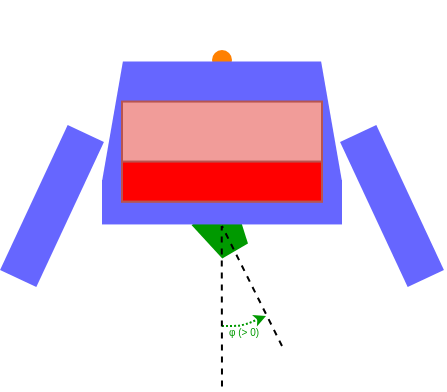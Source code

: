 <mxfile version="16.0.2" type="device" pages="6"><diagram name="plant_geometry" id="qglmFK2-gkVb2IsWtVBV"><mxGraphModel dx="782" dy="531" grid="1" gridSize="10" guides="1" tooltips="1" connect="1" arrows="1" fold="1" page="1" pageScale="1" pageWidth="827" pageHeight="1169" math="0" shadow="0"><root><mxCell id="HPWEnp_HAgW9_vcu0GwF-0"/><mxCell id="HPWEnp_HAgW9_vcu0GwF-1" parent="HPWEnp_HAgW9_vcu0GwF-0"/><mxCell id="HPWEnp_HAgW9_vcu0GwF-9" value="" style="endArrow=classic;html=1;dashed=1;strokeColor=#009900;fontColor=#33FF33;endSize=3;startSize=3;dashPattern=1 1;jumpSize=3;" parent="HPWEnp_HAgW9_vcu0GwF-1" edge="1"><mxGeometry width="50" height="50" relative="1" as="geometry"><mxPoint x="320" y="500" as="sourcePoint"/><mxPoint x="342" y="495" as="targetPoint"/><Array as="points"><mxPoint x="330" y="500"/></Array></mxGeometry></mxCell><mxCell id="HPWEnp_HAgW9_vcu0GwF-27" value="" style="group" parent="HPWEnp_HAgW9_vcu0GwF-1" vertex="1" connectable="0"><mxGeometry x="260" y="337.78" width="120" height="122.22" as="geometry"/></mxCell><mxCell id="bJS4_0XSWAewNxBm7gMy-2" value="" style="ellipse;whiteSpace=wrap;html=1;aspect=fixed;fillColor=#FF8000;strokeColor=none;" parent="HPWEnp_HAgW9_vcu0GwF-27" vertex="1"><mxGeometry x="55" y="24.22" width="10" height="10" as="geometry"/></mxCell><mxCell id="HPWEnp_HAgW9_vcu0GwF-30" value="" style="shape=trapezoid;perimeter=trapezoidPerimeter;whiteSpace=wrap;html=1;fillColor=#009900;rotation=-210;strokeColor=none;" parent="HPWEnp_HAgW9_vcu0GwF-27" vertex="1"><mxGeometry x="48.64" y="104.0" width="24.72" height="22.22" as="geometry"/></mxCell><mxCell id="HPWEnp_HAgW9_vcu0GwF-3" value="" style="shape=trapezoid;perimeter=trapezoidPerimeter;whiteSpace=wrap;html=1;rotation=-90;direction=south;strokeColor=none;fillColor=#6666FF;size=0.087;" parent="HPWEnp_HAgW9_vcu0GwF-27" vertex="1"><mxGeometry x="30" width="60" height="120" as="geometry"/></mxCell><mxCell id="HPWEnp_HAgW9_vcu0GwF-25" value="" style="rounded=0;whiteSpace=wrap;html=1;fillColor=#6666FF;strokeColor=none;" parent="HPWEnp_HAgW9_vcu0GwF-27" vertex="1"><mxGeometry y="89.22" width="120" height="22.22" as="geometry"/></mxCell><mxCell id="HPWEnp_HAgW9_vcu0GwF-28" value="" style="rounded=0;whiteSpace=wrap;html=1;fillColor=#F19C99;strokeColor=#b85450;" parent="HPWEnp_HAgW9_vcu0GwF-27" vertex="1"><mxGeometry x="10" y="50" width="100" height="50" as="geometry"/></mxCell><mxCell id="Urnzj54261bW1Q8Z65os-0" value="" style="rounded=0;whiteSpace=wrap;html=1;fillColor=#FF0000;strokeColor=#b85450;" parent="HPWEnp_HAgW9_vcu0GwF-27" vertex="1"><mxGeometry x="10" y="80" width="100" height="20" as="geometry"/></mxCell><mxCell id="HPWEnp_HAgW9_vcu0GwF-18" value="" style="endArrow=none;dashed=1;html=1;" parent="HPWEnp_HAgW9_vcu0GwF-1" edge="1"><mxGeometry width="50" height="50" relative="1" as="geometry"><mxPoint x="320" y="530.259" as="sourcePoint"/><mxPoint x="319.86" y="450" as="targetPoint"/></mxGeometry></mxCell><mxCell id="HPWEnp_HAgW9_vcu0GwF-8" value="" style="endArrow=none;dashed=1;html=1;" parent="HPWEnp_HAgW9_vcu0GwF-1" edge="1"><mxGeometry width="50" height="50" relative="1" as="geometry"><mxPoint x="350" y="510" as="sourcePoint"/><mxPoint x="320" y="450" as="targetPoint"/></mxGeometry></mxCell><mxCell id="EvpCTnFEWMBf6XdYwT1Q-0" value="&lt;font style=&quot;font-size: 5px&quot;&gt;φ (&amp;gt; 0)&lt;/font&gt;" style="text;html=1;strokeColor=none;fillColor=none;align=center;verticalAlign=middle;whiteSpace=wrap;rounded=0;fontColor=#009900;" parent="HPWEnp_HAgW9_vcu0GwF-1" vertex="1"><mxGeometry x="321" y="496" width="19.5" height="10" as="geometry"/></mxCell><mxCell id="bJS4_0XSWAewNxBm7gMy-0" value="" style="rounded=0;whiteSpace=wrap;html=1;rotation=65;fillColor=#6666FF;strokeColor=none;" parent="HPWEnp_HAgW9_vcu0GwF-1" vertex="1"><mxGeometry x="365" y="430" width="80" height="20" as="geometry"/></mxCell><mxCell id="bJS4_0XSWAewNxBm7gMy-1" value="" style="rounded=0;whiteSpace=wrap;html=1;rotation=-65;fillColor=#6666FF;flipH=1;strokeColor=none;" parent="HPWEnp_HAgW9_vcu0GwF-1" vertex="1"><mxGeometry x="195" y="430" width="80" height="20" as="geometry"/></mxCell></root></mxGraphModel></diagram><diagram id="_-rk3WDWCv0jfZMYPDFk" name="model_forces"><mxGraphModel dx="340" dy="231" grid="1" gridSize="10" guides="1" tooltips="1" connect="1" arrows="1" fold="1" page="1" pageScale="1" pageWidth="827" pageHeight="1169" math="1" shadow="0"><root><mxCell id="0"/><mxCell id="1" parent="0"/><mxCell id="A2GrtwdSCmsR1fX-yHDH-12" value="" style="group;rotation=-30;" parent="1" vertex="1" connectable="0"><mxGeometry x="195" y="337.78" width="308" height="192.479" as="geometry"/></mxCell><mxCell id="A2GrtwdSCmsR1fX-yHDH-1" value="" style="endArrow=classic;html=1;dashed=1;strokeColor=#009900;fontColor=#33FF33;endSize=3;startSize=3;dashPattern=1 1;jumpSize=3;" parent="A2GrtwdSCmsR1fX-yHDH-12" edge="1"><mxGeometry width="50" height="50" relative="1" as="geometry"><mxPoint x="158" y="153" as="sourcePoint"/><mxPoint x="174" y="138" as="targetPoint"/><Array as="points"><mxPoint x="167" y="148"/></Array></mxGeometry></mxCell><mxCell id="A2GrtwdSCmsR1fX-yHDH-2" value="" style="ellipse;whiteSpace=wrap;html=1;aspect=fixed;fillColor=#FF8000;strokeColor=none;rotation=-30;" parent="A2GrtwdSCmsR1fX-yHDH-12" vertex="1"><mxGeometry x="87" y="34" width="10" height="10" as="geometry"/></mxCell><mxCell id="A2GrtwdSCmsR1fX-yHDH-3" value="" style="shape=trapezoid;perimeter=trapezoidPerimeter;whiteSpace=wrap;html=1;fillColor=#009900;rotation=-240;strokeColor=none;" parent="A2GrtwdSCmsR1fX-yHDH-12" vertex="1"><mxGeometry x="122" y="101" width="24.72" height="22.22" as="geometry"/></mxCell><mxCell id="A2GrtwdSCmsR1fX-yHDH-4" value="" style="shape=trapezoid;perimeter=trapezoidPerimeter;whiteSpace=wrap;html=1;rotation=-120;direction=south;strokeColor=none;fillColor=#6666FF;size=0.087;" parent="A2GrtwdSCmsR1fX-yHDH-12" vertex="1"><mxGeometry x="77" y="5" width="60" height="120" as="geometry"/></mxCell><mxCell id="A2GrtwdSCmsR1fX-yHDH-5" value="" style="rounded=0;whiteSpace=wrap;html=1;fillColor=#6666FF;strokeColor=none;rotation=-30;" parent="A2GrtwdSCmsR1fX-yHDH-12" vertex="1"><mxGeometry x="67" y="89" width="120" height="22.22" as="geometry"/></mxCell><mxCell id="A2GrtwdSCmsR1fX-yHDH-6" value="" style="rounded=0;whiteSpace=wrap;html=1;fillColor=#f8cecc;strokeColor=#b85450;rotation=-30;" parent="A2GrtwdSCmsR1fX-yHDH-12" vertex="1"><mxGeometry x="65" y="53" width="100" height="50" as="geometry"/></mxCell><mxCell id="A2GrtwdSCmsR1fX-yHDH-7" value="" style="endArrow=none;dashed=1;html=1;" parent="A2GrtwdSCmsR1fX-yHDH-12" edge="1"><mxGeometry width="50" height="50" relative="1" as="geometry"><mxPoint x="173" y="179" as="sourcePoint"/><mxPoint x="133" y="110" as="targetPoint"/></mxGeometry></mxCell><mxCell id="A2GrtwdSCmsR1fX-yHDH-8" value="" style="endArrow=none;dashed=1;html=1;" parent="A2GrtwdSCmsR1fX-yHDH-12" edge="1"><mxGeometry width="50" height="50" relative="1" as="geometry"><mxPoint x="189" y="147" as="sourcePoint"/><mxPoint x="133" y="110" as="targetPoint"/></mxGeometry></mxCell><mxCell id="A2GrtwdSCmsR1fX-yHDH-9" value="&lt;font style=&quot;font-size: 5px&quot;&gt;φ (&amp;gt; 0)&lt;/font&gt;" style="text;html=1;strokeColor=none;fillColor=none;align=center;verticalAlign=middle;whiteSpace=wrap;rounded=0;fontColor=#009900;rotation=0;" parent="A2GrtwdSCmsR1fX-yHDH-12" vertex="1"><mxGeometry x="162" y="146" width="19.5" height="10" as="geometry"/></mxCell><mxCell id="A2GrtwdSCmsR1fX-yHDH-10" value="" style="rounded=0;whiteSpace=wrap;html=1;rotation=35;fillColor=#6666FF;strokeColor=none;" parent="A2GrtwdSCmsR1fX-yHDH-12" vertex="1"><mxGeometry x="162" y="49" width="80" height="20" as="geometry"/></mxCell><mxCell id="A2GrtwdSCmsR1fX-yHDH-11" value="" style="rounded=0;whiteSpace=wrap;html=1;rotation=-95;fillColor=#6666FF;flipH=1;strokeColor=none;" parent="A2GrtwdSCmsR1fX-yHDH-12" vertex="1"><mxGeometry x="14" y="134" width="80" height="20" as="geometry"/></mxCell><mxCell id="Mlp9J3n9Sl6yzmoJolMj-2" value="" style="endArrow=none;html=1;dashed=1;" parent="A2GrtwdSCmsR1fX-yHDH-12" edge="1"><mxGeometry width="50" height="50" relative="1" as="geometry"><mxPoint x="133" y="-17.78" as="sourcePoint"/><mxPoint x="133" y="194" as="targetPoint"/></mxGeometry></mxCell><mxCell id="Mlp9J3n9Sl6yzmoJolMj-6" value="&lt;font style=&quot;font-size: 8px&quot;&gt;θ (&amp;gt; 0)&lt;/font&gt;" style="text;html=1;strokeColor=none;fillColor=none;align=center;verticalAlign=middle;whiteSpace=wrap;rounded=0;fontColor=#6666FF;" parent="A2GrtwdSCmsR1fX-yHDH-12" vertex="1"><mxGeometry x="130" y="167.22" width="40" height="20" as="geometry"/></mxCell><mxCell id="Mlp9J3n9Sl6yzmoJolMj-5" value="" style="endArrow=classic;html=1;dashed=1;strokeColor=#6666FF;" parent="A2GrtwdSCmsR1fX-yHDH-12" edge="1"><mxGeometry width="50" height="50" relative="1" as="geometry"><mxPoint x="133" y="171.9" as="sourcePoint"/><mxPoint x="163" y="161.9" as="targetPoint"/><Array as="points"><mxPoint x="143" y="171.9"/></Array></mxGeometry></mxCell><mxCell id="Mlp9J3n9Sl6yzmoJolMj-18" value="&lt;font&gt;&lt;span style=&quot;font-size: 6px&quot;&gt;$$T_b \, ( &amp;gt; 0)$$&lt;/span&gt;&lt;/font&gt;" style="text;html=1;strokeColor=none;fillColor=none;align=left;verticalAlign=middle;whiteSpace=wrap;rounded=0;fontColor=#009900;" parent="A2GrtwdSCmsR1fX-yHDH-12" vertex="1"><mxGeometry x="4" y="53.0" width="60" height="20" as="geometry"/></mxCell><mxCell id="A2GrtwdSCmsR1fX-yHDH-13" value="" style="rounded=0;whiteSpace=wrap;html=1;fillColor=#FF0000;strokeColor=#b85450;rotation=-30;" parent="A2GrtwdSCmsR1fX-yHDH-12" vertex="1"><mxGeometry x="71.75" y="78.19" width="100" height="23" as="geometry"/></mxCell><mxCell id="Mlp9J3n9Sl6yzmoJolMj-17" value="" style="endArrow=classic;html=1;strokeColor=#009900;fontColor=#009900;" parent="A2GrtwdSCmsR1fX-yHDH-12" edge="1"><mxGeometry width="50" height="50" relative="1" as="geometry"><mxPoint x="126.75" y="110.46" as="sourcePoint"/><mxPoint x="35" y="63.22" as="targetPoint"/></mxGeometry></mxCell><mxCell id="haP1WeJRYCH5WmbRa0kg-5" value="" style="endArrow=classic;html=1;strokeColor=#FF8000;" parent="A2GrtwdSCmsR1fX-yHDH-12" edge="1"><mxGeometry width="50" height="50" relative="1" as="geometry"><mxPoint x="90.72" y="38.0" as="sourcePoint"/><mxPoint x="146" y="5.22" as="targetPoint"/></mxGeometry></mxCell><mxCell id="haP1WeJRYCH5WmbRa0kg-4" value="&lt;span style=&quot;font-size: 6px ; text-align: left&quot;&gt;&lt;font color=&quot;#ff8000&quot;&gt;$$T_s \, ( &amp;gt; 0)$$&lt;/font&gt;&lt;/span&gt;" style="text;html=1;strokeColor=none;fillColor=none;align=center;verticalAlign=middle;whiteSpace=wrap;rounded=0;" parent="A2GrtwdSCmsR1fX-yHDH-12" vertex="1"><mxGeometry x="77" y="2" width="56.54" height="20" as="geometry"/></mxCell><mxCell id="A4A2MpVy96mewkKo7HjS-5" value="" style="group" parent="A2GrtwdSCmsR1fX-yHDH-12" vertex="1" connectable="0"><mxGeometry x="110" y="73" width="10" height="10" as="geometry"/></mxCell><mxCell id="A4A2MpVy96mewkKo7HjS-1" value="" style="verticalLabelPosition=bottom;verticalAlign=top;html=1;shape=mxgraph.basic.pie;startAngle=0.49;endAngle=0.747;rotation=0;fillColor=#000000;" parent="A4A2MpVy96mewkKo7HjS-5" vertex="1"><mxGeometry width="10" height="11.667" as="geometry"/></mxCell><mxCell id="A4A2MpVy96mewkKo7HjS-2" value="" style="verticalLabelPosition=bottom;verticalAlign=top;html=1;shape=mxgraph.basic.pie;startAngle=0.503;endAngle=0.752;rotation=0;flipH=1;" parent="A4A2MpVy96mewkKo7HjS-5" vertex="1"><mxGeometry width="10" height="11.667" as="geometry"/></mxCell><mxCell id="A4A2MpVy96mewkKo7HjS-3" value="" style="verticalLabelPosition=bottom;verticalAlign=top;html=1;shape=mxgraph.basic.pie;startAngle=0.49;endAngle=0.747;rotation=0;fillColor=#000000;flipH=1;flipV=1;" parent="A4A2MpVy96mewkKo7HjS-5" vertex="1"><mxGeometry width="10" height="11.667" as="geometry"/></mxCell><mxCell id="A4A2MpVy96mewkKo7HjS-4" value="" style="verticalLabelPosition=bottom;verticalAlign=top;html=1;shape=mxgraph.basic.pie;startAngle=0.503;endAngle=0.752;rotation=0;flipH=0;flipV=1;" parent="A4A2MpVy96mewkKo7HjS-5" vertex="1"><mxGeometry width="10" height="11.667" as="geometry"/></mxCell><mxCell id="A4A2MpVy96mewkKo7HjS-6" value="&lt;span style=&quot;color: rgb(35 , 38 , 41) ; white-space: pre-wrap ; background-color: rgb(227 , 230 , 232)&quot;&gt;&lt;font style=&quot;font-size: 8px&quot;&gt;$$\tilde{\mathbf{C}}$$&lt;/font&gt;&lt;/span&gt;" style="text;html=1;strokeColor=none;fillColor=none;align=left;verticalAlign=middle;whiteSpace=wrap;rounded=0;fontColor=#009900;" parent="A4A2MpVy96mewkKo7HjS-5" vertex="1"><mxGeometry x="-12" y="-10" width="15" height="20" as="geometry"/></mxCell></root></mxGraphModel></diagram><diagram name="PD_block" id="2ze4fdScD1Q7hBu6gZpp"><mxGraphModel dx="782" dy="1700" grid="0" gridSize="10" guides="0" tooltips="1" connect="1" arrows="1" fold="1" page="1" pageScale="1" pageWidth="827" pageHeight="1169" math="1" shadow="0"><root><mxCell id="3y3nGRCF3wJHvxOjmM94-0"/><mxCell id="3y3nGRCF3wJHvxOjmM94-1" parent="3y3nGRCF3wJHvxOjmM94-0"/><mxCell id="viICwEArAf4YjH3o-q9u-0" value="" style="rounded=0;whiteSpace=wrap;html=1;dashed=1;strokeColor=#0000FF;" parent="3y3nGRCF3wJHvxOjmM94-1" vertex="1"><mxGeometry x="451" y="-10" width="260" height="171" as="geometry"/></mxCell><mxCell id="3y3nGRCF3wJHvxOjmM94-2" style="edgeStyle=orthogonalEdgeStyle;rounded=0;orthogonalLoop=1;jettySize=auto;html=1;exitX=1;exitY=0.5;exitDx=0;exitDy=0;entryX=0;entryY=0.5;entryDx=0;entryDy=0;" parent="3y3nGRCF3wJHvxOjmM94-1" source="3y3nGRCF3wJHvxOjmM94-3" target="3y3nGRCF3wJHvxOjmM94-5" edge="1"><mxGeometry relative="1" as="geometry"/></mxCell><mxCell id="3y3nGRCF3wJHvxOjmM94-3" value="" style="ellipse;whiteSpace=wrap;html=1;aspect=fixed;" parent="3y3nGRCF3wJHvxOjmM94-1" vertex="1"><mxGeometry x="110" y="80" width="60" height="60" as="geometry"/></mxCell><mxCell id="3y3nGRCF3wJHvxOjmM94-5" value="&lt;font style=&quot;font-size: 10px&quot;&gt;PD controller&lt;br&gt;\(H(s) = K_p + K_d \cdot s\)&lt;/font&gt;" style="rounded=0;whiteSpace=wrap;html=1;" parent="3y3nGRCF3wJHvxOjmM94-1" vertex="1"><mxGeometry x="234" y="80" width="116" height="60" as="geometry"/></mxCell><mxCell id="3y3nGRCF3wJHvxOjmM94-6" style="edgeStyle=orthogonalEdgeStyle;rounded=0;orthogonalLoop=1;jettySize=auto;html=1;exitX=1;exitY=0.5;exitDx=0;exitDy=0;" parent="3y3nGRCF3wJHvxOjmM94-1" source="3y3nGRCF3wJHvxOjmM94-7" edge="1"><mxGeometry relative="1" as="geometry"><mxPoint x="804" y="110" as="targetPoint"/></mxGeometry></mxCell><mxCell id="3y3nGRCF3wJHvxOjmM94-7" value="Plant" style="rounded=0;whiteSpace=wrap;html=1;" parent="3y3nGRCF3wJHvxOjmM94-1" vertex="1"><mxGeometry x="650" y="80" width="51" height="60" as="geometry"/></mxCell><mxCell id="3y3nGRCF3wJHvxOjmM94-8" value="" style="endArrow=classic;html=1;entryX=0;entryY=0.5;entryDx=0;entryDy=0;" parent="3y3nGRCF3wJHvxOjmM94-1" target="3y3nGRCF3wJHvxOjmM94-3" edge="1"><mxGeometry width="50" height="50" relative="1" as="geometry"><mxPoint x="30" y="110" as="sourcePoint"/><mxPoint x="160" y="160" as="targetPoint"/></mxGeometry></mxCell><mxCell id="3y3nGRCF3wJHvxOjmM94-9" value="+" style="text;html=1;strokeColor=none;fillColor=none;align=center;verticalAlign=middle;whiteSpace=wrap;rounded=0;" parent="3y3nGRCF3wJHvxOjmM94-1" vertex="1"><mxGeometry x="80" y="90" width="40" height="20" as="geometry"/></mxCell><mxCell id="3y3nGRCF3wJHvxOjmM94-10" value="-" style="text;html=1;strokeColor=none;fillColor=none;align=center;verticalAlign=middle;whiteSpace=wrap;rounded=0;" parent="3y3nGRCF3wJHvxOjmM94-1" vertex="1"><mxGeometry x="130" y="140" width="40" height="20" as="geometry"/></mxCell><mxCell id="3y3nGRCF3wJHvxOjmM94-11" value="$$\begin{pmatrix}&lt;br&gt;  \mathbf{r}_{ref}(t) \\&lt;br&gt;\dot{\mathbf{r}}_{ref}(t)&lt;br&gt; \end{pmatrix}$$" style="text;html=1;spacing=5;spacingTop=-10;whiteSpace=wrap;overflow=hidden;fillColor=none;strokeColor=none;shadow=0;rounded=0;verticalAlign=middle" parent="3y3nGRCF3wJHvxOjmM94-1" vertex="1"><mxGeometry x="34" y="99" width="76" height="102" as="geometry"/></mxCell><mxCell id="3y3nGRCF3wJHvxOjmM94-12" style="edgeStyle=orthogonalEdgeStyle;rounded=0;orthogonalLoop=1;jettySize=auto;html=1;exitX=1;exitY=0.5;exitDx=0;exitDy=0;entryX=0;entryY=0.5;entryDx=0;entryDy=0;" parent="3y3nGRCF3wJHvxOjmM94-1" source="3y3nGRCF3wJHvxOjmM94-5" target="3y3nGRCF3wJHvxOjmM94-29" edge="1"><mxGeometry relative="1" as="geometry"><mxPoint x="446" y="110" as="sourcePoint"/></mxGeometry></mxCell><mxCell id="3y3nGRCF3wJHvxOjmM94-20" value="$$\begin{pmatrix}&lt;br&gt;T_b(t) \\&lt;br&gt;\phi(t) \\&lt;br&gt;T_s(t)&lt;br&gt; \end{pmatrix}$$" style="text;html=1;spacing=5;spacingTop=-10;whiteSpace=wrap;overflow=hidden;fillColor=none;strokeColor=none;shadow=0;rounded=0;verticalAlign=middle" parent="3y3nGRCF3wJHvxOjmM94-1" vertex="1"><mxGeometry x="577" y="26" width="80" height="102" as="geometry"/></mxCell><mxCell id="168XYLjSJ9IBYyAYw7FC-4" style="edgeStyle=orthogonalEdgeStyle;rounded=0;orthogonalLoop=1;jettySize=auto;html=1;entryX=0.5;entryY=1;entryDx=0;entryDy=0;" parent="3y3nGRCF3wJHvxOjmM94-1" source="3y3nGRCF3wJHvxOjmM94-23" target="168XYLjSJ9IBYyAYw7FC-1" edge="1"><mxGeometry relative="1" as="geometry"/></mxCell><mxCell id="je7Sgo9czvARRskWKrvq-0" style="edgeStyle=orthogonalEdgeStyle;rounded=0;orthogonalLoop=1;jettySize=auto;html=1;exitX=1;exitY=0.25;exitDx=0;exitDy=0;entryX=0.5;entryY=1;entryDx=0;entryDy=0;" parent="3y3nGRCF3wJHvxOjmM94-1" source="3y3nGRCF3wJHvxOjmM94-23" target="3y3nGRCF3wJHvxOjmM94-29" edge="1"><mxGeometry relative="1" as="geometry"/></mxCell><mxCell id="3y3nGRCF3wJHvxOjmM94-23" value="Feedback State Estimator" style="rounded=0;whiteSpace=wrap;html=1;" parent="3y3nGRCF3wJHvxOjmM94-1" vertex="1"><mxGeometry x="207" y="311" width="120" height="60" as="geometry"/></mxCell><mxCell id="3y3nGRCF3wJHvxOjmM94-24" value="" style="endArrow=classic;html=1;entryX=0.25;entryY=0;entryDx=0;entryDy=0;exitX=0;exitY=0.5;exitDx=0;exitDy=0;" parent="3y3nGRCF3wJHvxOjmM94-1" source="3y3nGRCF3wJHvxOjmM94-23" target="3y3nGRCF3wJHvxOjmM94-10" edge="1"><mxGeometry width="50" height="50" relative="1" as="geometry"><mxPoint x="20" y="380" as="sourcePoint"/><mxPoint x="70" y="330" as="targetPoint"/><Array as="points"><mxPoint x="140" y="341"/></Array></mxGeometry></mxCell><mxCell id="3y3nGRCF3wJHvxOjmM94-25" value="" style="endArrow=classic;html=1;entryX=1;entryY=0.5;entryDx=0;entryDy=0;" parent="3y3nGRCF3wJHvxOjmM94-1" target="3y3nGRCF3wJHvxOjmM94-23" edge="1"><mxGeometry width="50" height="50" relative="1" as="geometry"><mxPoint x="727" y="110" as="sourcePoint"/><mxPoint x="70" y="330" as="targetPoint"/><Array as="points"><mxPoint x="727" y="341"/></Array></mxGeometry></mxCell><mxCell id="3y3nGRCF3wJHvxOjmM94-26" value="$$\begin{pmatrix}&lt;br&gt;  \mathbf{r}(t) \\&lt;br&gt;\dot{\mathbf{r}}(t)&lt;br&gt; \end{pmatrix}$$" style="text;html=1;spacing=5;spacingTop=-10;whiteSpace=wrap;overflow=hidden;fillColor=none;strokeColor=none;shadow=0;rounded=0;verticalAlign=middle" parent="3y3nGRCF3wJHvxOjmM94-1" vertex="1"><mxGeometry x="79" y="225" width="60" height="80" as="geometry"/></mxCell><mxCell id="3y3nGRCF3wJHvxOjmM94-27" value="$$\begin{pmatrix}&lt;br&gt;  \mathbf{r}_{err}(t) \\&lt;br&gt;\dot{\mathbf{r}}_{err}(t)&lt;br&gt; \end{pmatrix}$$" style="text;html=1;spacing=5;spacingTop=-10;whiteSpace=wrap;overflow=hidden;fillColor=none;strokeColor=none;shadow=0;rounded=0;verticalAlign=middle" parent="3y3nGRCF3wJHvxOjmM94-1" vertex="1"><mxGeometry x="158" y="99" width="76" height="102" as="geometry"/></mxCell><mxCell id="3y3nGRCF3wJHvxOjmM94-28" style="edgeStyle=orthogonalEdgeStyle;rounded=0;orthogonalLoop=1;jettySize=auto;html=1;entryX=0;entryY=0.5;entryDx=0;entryDy=0;" parent="3y3nGRCF3wJHvxOjmM94-1" source="3y3nGRCF3wJHvxOjmM94-29" target="3y3nGRCF3wJHvxOjmM94-7" edge="1"><mxGeometry relative="1" as="geometry"/></mxCell><mxCell id="3y3nGRCF3wJHvxOjmM94-29" value="IK&lt;br&gt;Estimator" style="rounded=0;whiteSpace=wrap;html=1;" parent="3y3nGRCF3wJHvxOjmM94-1" vertex="1"><mxGeometry x="493" y="80" width="83" height="60" as="geometry"/></mxCell><mxCell id="3y3nGRCF3wJHvxOjmM94-32" value="$$\begin{pmatrix}&lt;br&gt;\theta(t) \\&lt;br&gt;\dot{\theta}(t)&lt;br&gt; \end{pmatrix}$$" style="text;html=1;spacing=5;spacingTop=-10;whiteSpace=wrap;overflow=hidden;fillColor=none;strokeColor=none;shadow=0;rounded=0;verticalAlign=middle" parent="3y3nGRCF3wJHvxOjmM94-1" vertex="1"><mxGeometry x="208" y="257" width="72" height="65" as="geometry"/></mxCell><mxCell id="viICwEArAf4YjH3o-q9u-1" value="&lt;font color=&quot;#0000ff&quot;&gt;$$\tilde{G}(s) = \frac{1}{s^2}$$&lt;/font&gt;" style="text;html=1;strokeColor=none;fillColor=none;align=center;verticalAlign=middle;whiteSpace=wrap;rounded=0;dashed=1;" parent="3y3nGRCF3wJHvxOjmM94-1" vertex="1"><mxGeometry x="478" y="-5" width="60" height="30" as="geometry"/></mxCell><mxCell id="168XYLjSJ9IBYyAYw7FC-0" value="$$\begin{pmatrix}&lt;br&gt;\ddot{\mathbf{r}}_{ref}(t) \\&lt;br&gt;\ddot{\theta}_{ref}(t)&lt;br&gt; \end{pmatrix}$$" style="text;html=1;spacing=5;spacingTop=-10;whiteSpace=wrap;overflow=hidden;fillColor=none;strokeColor=none;shadow=0;rounded=0;verticalAlign=middle" parent="3y3nGRCF3wJHvxOjmM94-1" vertex="1"><mxGeometry x="350" y="36" width="76" height="102" as="geometry"/></mxCell><mxCell id="168XYLjSJ9IBYyAYw7FC-8" style="edgeStyle=orthogonalEdgeStyle;rounded=0;orthogonalLoop=1;jettySize=auto;html=1;entryX=0.28;entryY=1.003;entryDx=0;entryDy=0;entryPerimeter=0;" parent="3y3nGRCF3wJHvxOjmM94-1" source="168XYLjSJ9IBYyAYw7FC-1" target="3y3nGRCF3wJHvxOjmM94-5" edge="1"><mxGeometry relative="1" as="geometry"/></mxCell><mxCell id="168XYLjSJ9IBYyAYw7FC-1" value="" style="ellipse;whiteSpace=wrap;html=1;aspect=fixed;" parent="3y3nGRCF3wJHvxOjmM94-1" vertex="1"><mxGeometry x="254" y="230" width="25" height="25" as="geometry"/></mxCell><mxCell id="168XYLjSJ9IBYyAYw7FC-2" value="+" style="text;html=1;strokeColor=none;fillColor=none;align=center;verticalAlign=middle;whiteSpace=wrap;rounded=0;" parent="3y3nGRCF3wJHvxOjmM94-1" vertex="1"><mxGeometry x="275" y="242" width="40" height="20" as="geometry"/></mxCell><mxCell id="168XYLjSJ9IBYyAYw7FC-5" value="" style="endArrow=classic;html=1;rounded=0;entryX=1;entryY=0.5;entryDx=0;entryDy=0;exitX=0;exitY=0.5;exitDx=0;exitDy=0;" parent="3y3nGRCF3wJHvxOjmM94-1" source="168XYLjSJ9IBYyAYw7FC-6" target="168XYLjSJ9IBYyAYw7FC-1" edge="1"><mxGeometry width="50" height="50" relative="1" as="geometry"><mxPoint x="316" y="183" as="sourcePoint"/><mxPoint x="315" y="179" as="targetPoint"/></mxGeometry></mxCell><mxCell id="168XYLjSJ9IBYyAYw7FC-6" value="$$\begin{pmatrix}&lt;br&gt;\theta_{ref}(t) = 0 \\&lt;br&gt;\dot{\theta}_{ref}(t) = 0&lt;br&gt; \end{pmatrix}$$" style="text;html=1;spacing=5;spacingTop=-10;whiteSpace=wrap;overflow=hidden;fillColor=none;strokeColor=none;shadow=0;rounded=0;verticalAlign=middle" parent="3y3nGRCF3wJHvxOjmM94-1" vertex="1"><mxGeometry x="328" y="210" width="106" height="65" as="geometry"/></mxCell><mxCell id="168XYLjSJ9IBYyAYw7FC-7" value="-" style="text;html=1;strokeColor=none;fillColor=none;align=center;verticalAlign=middle;whiteSpace=wrap;rounded=0;" parent="3y3nGRCF3wJHvxOjmM94-1" vertex="1"><mxGeometry x="257" y="259" width="40" height="20" as="geometry"/></mxCell><mxCell id="168XYLjSJ9IBYyAYw7FC-9" value="$$\begin{pmatrix}&lt;br&gt;\theta_{err}(t) \\&lt;br&gt;\dot{\theta}_{err}(t)&lt;br&gt; \end{pmatrix}$$" style="text;html=1;spacing=5;spacingTop=-10;whiteSpace=wrap;overflow=hidden;fillColor=none;strokeColor=none;shadow=0;rounded=0;verticalAlign=middle" parent="3y3nGRCF3wJHvxOjmM94-1" vertex="1"><mxGeometry x="263" y="139" width="106" height="65" as="geometry"/></mxCell><mxCell id="je7Sgo9czvARRskWKrvq-1" value="$$m(t)$$" style="text;html=1;spacing=5;spacingTop=-10;whiteSpace=wrap;overflow=hidden;fillColor=none;strokeColor=none;shadow=0;rounded=0;verticalAlign=middle" parent="3y3nGRCF3wJHvxOjmM94-1" vertex="1"><mxGeometry x="536" y="219" width="106" height="65" as="geometry"/></mxCell></root></mxGraphModel></diagram><diagram name="PD_feedforward_block" id="4Eo_jfcxbuFsT4eNx7L9"><mxGraphModel dx="782" dy="1700" grid="0" gridSize="10" guides="0" tooltips="1" connect="1" arrows="1" fold="1" page="1" pageScale="1" pageWidth="827" pageHeight="1169" math="1" shadow="0"><root><mxCell id="2yISinh_nUSlU40-97TU-0"/><mxCell id="2yISinh_nUSlU40-97TU-1" parent="2yISinh_nUSlU40-97TU-0"/><mxCell id="2yISinh_nUSlU40-97TU-3" style="edgeStyle=orthogonalEdgeStyle;rounded=0;orthogonalLoop=1;jettySize=auto;html=1;exitX=1;exitY=0.5;exitDx=0;exitDy=0;entryX=0;entryY=0.5;entryDx=0;entryDy=0;" parent="2yISinh_nUSlU40-97TU-1" source="2yISinh_nUSlU40-97TU-4" target="2yISinh_nUSlU40-97TU-5" edge="1"><mxGeometry relative="1" as="geometry"/></mxCell><mxCell id="2yISinh_nUSlU40-97TU-4" value="" style="ellipse;whiteSpace=wrap;html=1;aspect=fixed;" parent="2yISinh_nUSlU40-97TU-1" vertex="1"><mxGeometry x="110" y="80" width="60" height="60" as="geometry"/></mxCell><mxCell id="tBG1GBtBruu17WBsg6NX-0" style="edgeStyle=orthogonalEdgeStyle;rounded=0;orthogonalLoop=1;jettySize=auto;html=1;entryX=0;entryY=0.5;entryDx=0;entryDy=0;" parent="2yISinh_nUSlU40-97TU-1" source="2yISinh_nUSlU40-97TU-5" target="LkI1MDXEzZD0I4PiHwIP-0" edge="1"><mxGeometry relative="1" as="geometry"/></mxCell><mxCell id="2yISinh_nUSlU40-97TU-5" value="&lt;font style=&quot;font-size: 10px&quot;&gt;PD controller&lt;br&gt;\(H(s) = K_p + K_d \cdot s\)&lt;/font&gt;" style="rounded=0;whiteSpace=wrap;html=1;" parent="2yISinh_nUSlU40-97TU-1" vertex="1"><mxGeometry x="234" y="80" width="116" height="60" as="geometry"/></mxCell><mxCell id="2yISinh_nUSlU40-97TU-6" style="edgeStyle=orthogonalEdgeStyle;rounded=0;orthogonalLoop=1;jettySize=auto;html=1;exitX=1;exitY=0.5;exitDx=0;exitDy=0;" parent="2yISinh_nUSlU40-97TU-1" source="2yISinh_nUSlU40-97TU-7" edge="1"><mxGeometry relative="1" as="geometry"><mxPoint x="804" y="110" as="targetPoint"/></mxGeometry></mxCell><mxCell id="2yISinh_nUSlU40-97TU-7" value="Plant" style="rounded=0;whiteSpace=wrap;html=1;" parent="2yISinh_nUSlU40-97TU-1" vertex="1"><mxGeometry x="650" y="80" width="51" height="60" as="geometry"/></mxCell><mxCell id="2yISinh_nUSlU40-97TU-8" value="" style="endArrow=classic;html=1;entryX=0;entryY=0.5;entryDx=0;entryDy=0;" parent="2yISinh_nUSlU40-97TU-1" target="2yISinh_nUSlU40-97TU-4" edge="1"><mxGeometry width="50" height="50" relative="1" as="geometry"><mxPoint x="30" y="110" as="sourcePoint"/><mxPoint x="160" y="160" as="targetPoint"/></mxGeometry></mxCell><mxCell id="2yISinh_nUSlU40-97TU-9" value="+" style="text;html=1;strokeColor=none;fillColor=none;align=center;verticalAlign=middle;whiteSpace=wrap;rounded=0;" parent="2yISinh_nUSlU40-97TU-1" vertex="1"><mxGeometry x="80" y="90" width="40" height="20" as="geometry"/></mxCell><mxCell id="2yISinh_nUSlU40-97TU-10" value="-" style="text;html=1;strokeColor=none;fillColor=none;align=center;verticalAlign=middle;whiteSpace=wrap;rounded=0;" parent="2yISinh_nUSlU40-97TU-1" vertex="1"><mxGeometry x="130" y="140" width="40" height="20" as="geometry"/></mxCell><mxCell id="2yISinh_nUSlU40-97TU-14" value="$$\begin{pmatrix}&lt;br&gt;T_b(t) \\&lt;br&gt;\phi(t) \\&lt;br&gt;T_s(t)&lt;br&gt; \end{pmatrix}$$" style="text;html=1;spacing=5;spacingTop=-10;whiteSpace=wrap;overflow=hidden;fillColor=none;strokeColor=none;shadow=0;rounded=0;verticalAlign=middle" parent="2yISinh_nUSlU40-97TU-1" vertex="1"><mxGeometry x="577" y="26" width="80" height="102" as="geometry"/></mxCell><mxCell id="2yISinh_nUSlU40-97TU-15" style="edgeStyle=orthogonalEdgeStyle;rounded=0;orthogonalLoop=1;jettySize=auto;html=1;entryX=0.5;entryY=1;entryDx=0;entryDy=0;" parent="2yISinh_nUSlU40-97TU-1" source="2yISinh_nUSlU40-97TU-16" target="2yISinh_nUSlU40-97TU-27" edge="1"><mxGeometry relative="1" as="geometry"/></mxCell><mxCell id="2yISinh_nUSlU40-97TU-16" value="Feedback State Estimator" style="rounded=0;whiteSpace=wrap;html=1;" parent="2yISinh_nUSlU40-97TU-1" vertex="1"><mxGeometry x="207" y="311" width="120" height="60" as="geometry"/></mxCell><mxCell id="2yISinh_nUSlU40-97TU-17" value="" style="endArrow=classic;html=1;entryX=0.25;entryY=0;entryDx=0;entryDy=0;exitX=0;exitY=0.5;exitDx=0;exitDy=0;" parent="2yISinh_nUSlU40-97TU-1" source="2yISinh_nUSlU40-97TU-16" target="2yISinh_nUSlU40-97TU-10" edge="1"><mxGeometry width="50" height="50" relative="1" as="geometry"><mxPoint x="20" y="380" as="sourcePoint"/><mxPoint x="70" y="330" as="targetPoint"/><Array as="points"><mxPoint x="140" y="341"/></Array></mxGeometry></mxCell><mxCell id="2yISinh_nUSlU40-97TU-18" value="" style="endArrow=classic;html=1;entryX=1;entryY=0.5;entryDx=0;entryDy=0;" parent="2yISinh_nUSlU40-97TU-1" target="2yISinh_nUSlU40-97TU-16" edge="1"><mxGeometry width="50" height="50" relative="1" as="geometry"><mxPoint x="727" y="110" as="sourcePoint"/><mxPoint x="70" y="330" as="targetPoint"/><Array as="points"><mxPoint x="727" y="341"/></Array></mxGeometry></mxCell><mxCell id="2yISinh_nUSlU40-97TU-21" style="edgeStyle=orthogonalEdgeStyle;rounded=0;orthogonalLoop=1;jettySize=auto;html=1;entryX=0;entryY=0.5;entryDx=0;entryDy=0;" parent="2yISinh_nUSlU40-97TU-1" source="2yISinh_nUSlU40-97TU-22" target="2yISinh_nUSlU40-97TU-7" edge="1"><mxGeometry relative="1" as="geometry"/></mxCell><mxCell id="2yISinh_nUSlU40-97TU-22" value="IK&lt;br&gt;Estimator" style="rounded=0;whiteSpace=wrap;html=1;" parent="2yISinh_nUSlU40-97TU-1" vertex="1"><mxGeometry x="493" y="80" width="83" height="60" as="geometry"/></mxCell><mxCell id="2yISinh_nUSlU40-97TU-23" value="$$\begin{pmatrix}&lt;br&gt;\theta(t) \\&lt;br&gt;\dot{\theta}(t)&lt;br&gt; \end{pmatrix}$$" style="text;html=1;spacing=5;spacingTop=-10;whiteSpace=wrap;overflow=hidden;fillColor=none;strokeColor=none;shadow=0;rounded=0;verticalAlign=middle" parent="2yISinh_nUSlU40-97TU-1" vertex="1"><mxGeometry x="208" y="257" width="72" height="65" as="geometry"/></mxCell><mxCell id="2yISinh_nUSlU40-97TU-26" style="edgeStyle=orthogonalEdgeStyle;rounded=0;orthogonalLoop=1;jettySize=auto;html=1;entryX=0.28;entryY=1.003;entryDx=0;entryDy=0;entryPerimeter=0;" parent="2yISinh_nUSlU40-97TU-1" source="2yISinh_nUSlU40-97TU-27" target="2yISinh_nUSlU40-97TU-5" edge="1"><mxGeometry relative="1" as="geometry"/></mxCell><mxCell id="2yISinh_nUSlU40-97TU-27" value="" style="ellipse;whiteSpace=wrap;html=1;aspect=fixed;" parent="2yISinh_nUSlU40-97TU-1" vertex="1"><mxGeometry x="254" y="230" width="25" height="25" as="geometry"/></mxCell><mxCell id="2yISinh_nUSlU40-97TU-28" value="+" style="text;html=1;strokeColor=none;fillColor=none;align=center;verticalAlign=middle;whiteSpace=wrap;rounded=0;" parent="2yISinh_nUSlU40-97TU-1" vertex="1"><mxGeometry x="275" y="242" width="40" height="20" as="geometry"/></mxCell><mxCell id="2yISinh_nUSlU40-97TU-29" value="" style="endArrow=classic;html=1;rounded=0;entryX=1;entryY=0.5;entryDx=0;entryDy=0;exitX=0;exitY=0.5;exitDx=0;exitDy=0;" parent="2yISinh_nUSlU40-97TU-1" source="2yISinh_nUSlU40-97TU-30" target="2yISinh_nUSlU40-97TU-27" edge="1"><mxGeometry width="50" height="50" relative="1" as="geometry"><mxPoint x="316" y="183" as="sourcePoint"/><mxPoint x="315" y="179" as="targetPoint"/></mxGeometry></mxCell><mxCell id="2yISinh_nUSlU40-97TU-30" value="$$\begin{pmatrix}&lt;br&gt;\theta_{ref}(t) = 0 \\&lt;br&gt;\dot{\theta}_{ref}(t) = 0&lt;br&gt; \end{pmatrix}$$" style="text;html=1;spacing=5;spacingTop=-10;whiteSpace=wrap;overflow=hidden;fillColor=none;strokeColor=none;shadow=0;rounded=0;verticalAlign=middle" parent="2yISinh_nUSlU40-97TU-1" vertex="1"><mxGeometry x="328" y="210" width="106" height="65" as="geometry"/></mxCell><mxCell id="2yISinh_nUSlU40-97TU-31" value="-" style="text;html=1;strokeColor=none;fillColor=none;align=center;verticalAlign=middle;whiteSpace=wrap;rounded=0;" parent="2yISinh_nUSlU40-97TU-1" vertex="1"><mxGeometry x="257" y="259" width="40" height="20" as="geometry"/></mxCell><mxCell id="2yISinh_nUSlU40-97TU-32" value="$$\begin{pmatrix}&lt;br&gt;\theta_{err}(t) \\&lt;br&gt;\dot{\theta}_{err}(t)&lt;br&gt; \end{pmatrix}$$" style="text;html=1;spacing=5;spacingTop=-10;whiteSpace=wrap;overflow=hidden;fillColor=none;strokeColor=none;shadow=0;rounded=0;verticalAlign=middle" parent="2yISinh_nUSlU40-97TU-1" vertex="1"><mxGeometry x="263" y="139" width="106" height="65" as="geometry"/></mxCell><mxCell id="tBG1GBtBruu17WBsg6NX-1" style="edgeStyle=orthogonalEdgeStyle;rounded=0;orthogonalLoop=1;jettySize=auto;html=1;" parent="2yISinh_nUSlU40-97TU-1" source="LkI1MDXEzZD0I4PiHwIP-0" target="2yISinh_nUSlU40-97TU-22" edge="1"><mxGeometry relative="1" as="geometry"/></mxCell><mxCell id="LkI1MDXEzZD0I4PiHwIP-0" value="" style="ellipse;whiteSpace=wrap;html=1;aspect=fixed;" parent="2yISinh_nUSlU40-97TU-1" vertex="1"><mxGeometry x="384" y="98" width="25" height="25" as="geometry"/></mxCell><mxCell id="LkI1MDXEzZD0I4PiHwIP-1" value="+" style="text;html=1;strokeColor=none;fillColor=none;align=center;verticalAlign=middle;whiteSpace=wrap;rounded=0;" parent="2yISinh_nUSlU40-97TU-1" vertex="1"><mxGeometry x="370" y="72" width="40" height="20" as="geometry"/></mxCell><mxCell id="LkI1MDXEzZD0I4PiHwIP-2" value="+" style="text;html=1;strokeColor=none;fillColor=none;align=center;verticalAlign=middle;whiteSpace=wrap;rounded=0;" parent="2yISinh_nUSlU40-97TU-1" vertex="1"><mxGeometry x="350" y="93" width="40" height="20" as="geometry"/></mxCell><mxCell id="LkI1MDXEzZD0I4PiHwIP-3" value="Feedforward of \(\mathbf{r}_{ref}(t)\)&lt;br&gt;&amp;nbsp;\(\tilde{G}^{-1}(s) = s^2\)" style="rounded=0;whiteSpace=wrap;html=1;" parent="2yISinh_nUSlU40-97TU-1" vertex="1"><mxGeometry x="134" y="-10" width="220" height="60" as="geometry"/></mxCell><mxCell id="LkI1MDXEzZD0I4PiHwIP-4" value="" style="endArrow=classic;html=1;entryX=0;entryY=0.5;entryDx=0;entryDy=0;" parent="2yISinh_nUSlU40-97TU-1" target="LkI1MDXEzZD0I4PiHwIP-3" edge="1"><mxGeometry width="50" height="50" relative="1" as="geometry"><mxPoint x="74" y="110" as="sourcePoint"/><mxPoint x="74" y="310" as="targetPoint"/><Array as="points"><mxPoint x="74" y="20"/></Array></mxGeometry></mxCell><mxCell id="LkI1MDXEzZD0I4PiHwIP-5" value="" style="endArrow=classic;html=1;entryX=0.5;entryY=0;entryDx=0;entryDy=0;exitX=1;exitY=0.5;exitDx=0;exitDy=0;" parent="2yISinh_nUSlU40-97TU-1" source="LkI1MDXEzZD0I4PiHwIP-3" target="LkI1MDXEzZD0I4PiHwIP-0" edge="1"><mxGeometry width="50" height="50" relative="1" as="geometry"><mxPoint x="24" y="360" as="sourcePoint"/><mxPoint x="74" y="310" as="targetPoint"/><Array as="points"><mxPoint x="397" y="20"/></Array></mxGeometry></mxCell><mxCell id="9wtZHDNgSn_eoCIKnUso-0" style="edgeStyle=orthogonalEdgeStyle;rounded=0;orthogonalLoop=1;jettySize=auto;html=1;exitX=1;exitY=0.25;exitDx=0;exitDy=0;entryX=0.5;entryY=1;entryDx=0;entryDy=0;" parent="2yISinh_nUSlU40-97TU-1" edge="1"><mxGeometry relative="1" as="geometry"><mxPoint x="327" y="326" as="sourcePoint"/><mxPoint x="534.5" y="140.0" as="targetPoint"/></mxGeometry></mxCell><mxCell id="9wtZHDNgSn_eoCIKnUso-1" value="$$m(t)$$" style="text;html=1;spacing=5;spacingTop=-10;whiteSpace=wrap;overflow=hidden;fillColor=none;strokeColor=none;shadow=0;rounded=0;verticalAlign=middle" parent="2yISinh_nUSlU40-97TU-1" vertex="1"><mxGeometry x="536" y="219" width="106" height="65" as="geometry"/></mxCell><mxCell id="ob0icIxVee19AXKbzgCt-0" value="$$\begin{pmatrix}&lt;br&gt;  \mathbf{r}_{ref}(t) \\&lt;br&gt;\dot{\mathbf{r}}_{ref}(t)&lt;br&gt; \end{pmatrix}$$" style="text;html=1;spacing=5;spacingTop=-10;whiteSpace=wrap;overflow=hidden;fillColor=none;strokeColor=none;shadow=0;rounded=0;verticalAlign=middle" parent="2yISinh_nUSlU40-97TU-1" vertex="1"><mxGeometry x="34" y="99" width="76" height="102" as="geometry"/></mxCell><mxCell id="ob0icIxVee19AXKbzgCt-2" value="$$\begin{pmatrix}&lt;br&gt;  \mathbf{r}(t) \\&lt;br&gt;\dot{\mathbf{r}}(t)&lt;br&gt; \end{pmatrix}$$" style="text;html=1;spacing=5;spacingTop=-10;whiteSpace=wrap;overflow=hidden;fillColor=none;strokeColor=none;shadow=0;rounded=0;verticalAlign=middle" parent="2yISinh_nUSlU40-97TU-1" vertex="1"><mxGeometry x="79" y="225" width="60" height="80" as="geometry"/></mxCell><mxCell id="ob0icIxVee19AXKbzgCt-3" value="$$\begin{pmatrix}&lt;br&gt;  \mathbf{r}_{err}(t) \\&lt;br&gt;\dot{\mathbf{r}}_{err}(t)&lt;br&gt; \end{pmatrix}$$" style="text;html=1;spacing=5;spacingTop=-10;whiteSpace=wrap;overflow=hidden;fillColor=none;strokeColor=none;shadow=0;rounded=0;verticalAlign=middle" parent="2yISinh_nUSlU40-97TU-1" vertex="1"><mxGeometry x="158" y="99" width="76" height="102" as="geometry"/></mxCell><mxCell id="ob0icIxVee19AXKbzgCt-4" value="$$\begin{pmatrix}&lt;br&gt;\ddot{\mathbf{r}}_{ref}(t) \\&lt;br&gt;\ddot{\theta}_{ref}(t)&lt;br&gt; \end{pmatrix}$$" style="text;html=1;spacing=5;spacingTop=-10;whiteSpace=wrap;overflow=hidden;fillColor=none;strokeColor=none;shadow=0;rounded=0;verticalAlign=middle" parent="2yISinh_nUSlU40-97TU-1" vertex="1"><mxGeometry x="406" y="36" width="76" height="102" as="geometry"/></mxCell></root></mxGraphModel></diagram><diagram id="n-uXdb_JI_qinL_6Soko" name="cart_moving_to_target"><mxGraphModel dx="1022" dy="531" grid="1" gridSize="10" guides="1" tooltips="1" connect="1" arrows="1" fold="1" page="1" pageScale="1" pageWidth="827" pageHeight="1169" math="0" shadow="0"><root><mxCell id="Myi9M8FB3HmduDL-BKG1-0"/><mxCell id="Myi9M8FB3HmduDL-BKG1-1" parent="Myi9M8FB3HmduDL-BKG1-0"/><mxCell id="wAAyNRlIX22qx9_DgH1G-0" value="" style="rounded=0;whiteSpace=wrap;html=1;" parent="Myi9M8FB3HmduDL-BKG1-1" vertex="1"><mxGeometry x="150" y="170" width="120" height="60" as="geometry"/></mxCell><mxCell id="wAAyNRlIX22qx9_DgH1G-1" value="" style="ellipse;whiteSpace=wrap;html=1;aspect=fixed;" parent="Myi9M8FB3HmduDL-BKG1-1" vertex="1"><mxGeometry x="160" y="220" width="30" height="30" as="geometry"/></mxCell><mxCell id="wAAyNRlIX22qx9_DgH1G-2" value="" style="ellipse;whiteSpace=wrap;html=1;aspect=fixed;" parent="Myi9M8FB3HmduDL-BKG1-1" vertex="1"><mxGeometry x="230" y="220" width="30" height="30" as="geometry"/></mxCell><mxCell id="wAAyNRlIX22qx9_DgH1G-3" value="" style="endArrow=classic;html=1;" parent="Myi9M8FB3HmduDL-BKG1-1" edge="1"><mxGeometry width="50" height="50" relative="1" as="geometry"><mxPoint x="210" y="199.5" as="sourcePoint"/><mxPoint x="320" y="199.5" as="targetPoint"/></mxGeometry></mxCell><mxCell id="wAAyNRlIX22qx9_DgH1G-4" value="" style="ellipse;whiteSpace=wrap;html=1;aspect=fixed;fillColor=#000000;" parent="Myi9M8FB3HmduDL-BKG1-1" vertex="1"><mxGeometry x="205" y="195" width="10" height="10" as="geometry"/></mxCell><mxCell id="wAAyNRlIX22qx9_DgH1G-5" value="F(t)" style="text;html=1;strokeColor=none;fillColor=none;align=center;verticalAlign=middle;whiteSpace=wrap;rounded=0;" parent="Myi9M8FB3HmduDL-BKG1-1" vertex="1"><mxGeometry x="270" y="175" width="40" height="20" as="geometry"/></mxCell><mxCell id="wAAyNRlIX22qx9_DgH1G-6" value="" style="endArrow=none;html=1;" parent="Myi9M8FB3HmduDL-BKG1-1" edge="1"><mxGeometry width="50" height="50" relative="1" as="geometry"><mxPoint x="120" y="251" as="sourcePoint"/><mxPoint x="790" y="251" as="targetPoint"/></mxGeometry></mxCell><mxCell id="wAAyNRlIX22qx9_DgH1G-7" value="&lt;font style=&quot;font-size: 10px&quot;&gt;frictionless ground&lt;/font&gt;" style="text;html=1;strokeColor=none;fillColor=none;align=center;verticalAlign=middle;whiteSpace=wrap;rounded=0;" parent="Myi9M8FB3HmduDL-BKG1-1" vertex="1"><mxGeometry x="430" y="250" width="120" height="20" as="geometry"/></mxCell><mxCell id="wAAyNRlIX22qx9_DgH1G-9" value="" style="html=1;verticalLabelPosition=bottom;align=center;labelBackgroundColor=#ffffff;verticalAlign=top;strokeWidth=2;strokeColor=#FF0000;shadow=0;dashed=0;shape=mxgraph.ios7.icons.flag;fillColor=#FF0000;" parent="Myi9M8FB3HmduDL-BKG1-1" vertex="1"><mxGeometry x="710" y="220" width="30" height="30" as="geometry"/></mxCell><mxCell id="wAAyNRlIX22qx9_DgH1G-10" value="x = 0" style="text;html=1;strokeColor=none;fillColor=none;align=center;verticalAlign=middle;whiteSpace=wrap;rounded=0;" parent="Myi9M8FB3HmduDL-BKG1-1" vertex="1"><mxGeometry x="190" y="270" width="40" height="20" as="geometry"/></mxCell><mxCell id="wAAyNRlIX22qx9_DgH1G-11" value="" style="endArrow=none;dashed=1;html=1;exitX=0.5;exitY=0;exitDx=0;exitDy=0;" parent="Myi9M8FB3HmduDL-BKG1-1" source="wAAyNRlIX22qx9_DgH1G-10" edge="1"><mxGeometry width="50" height="50" relative="1" as="geometry"><mxPoint x="120" y="360" as="sourcePoint"/><mxPoint x="210" y="140" as="targetPoint"/></mxGeometry></mxCell><mxCell id="wAAyNRlIX22qx9_DgH1G-12" value="" style="endArrow=none;dashed=1;html=1;exitX=0.5;exitY=0;exitDx=0;exitDy=0;" parent="Myi9M8FB3HmduDL-BKG1-1" edge="1"><mxGeometry width="50" height="50" relative="1" as="geometry"><mxPoint x="710" y="270" as="sourcePoint"/><mxPoint x="710" y="140" as="targetPoint"/></mxGeometry></mxCell><mxCell id="wAAyNRlIX22qx9_DgH1G-13" value="x = beta" style="text;html=1;strokeColor=none;fillColor=none;align=center;verticalAlign=middle;whiteSpace=wrap;rounded=0;" parent="Myi9M8FB3HmduDL-BKG1-1" vertex="1"><mxGeometry x="690" y="270" width="50" height="20" as="geometry"/></mxCell><mxCell id="wAAyNRlIX22qx9_DgH1G-14" value="" style="rounded=0;whiteSpace=wrap;html=1;strokeColor=#000000;fillColor=none;" parent="Myi9M8FB3HmduDL-BKG1-1" vertex="1"><mxGeometry x="10" y="80" width="800" height="270" as="geometry"/></mxCell></root></mxGraphModel></diagram><diagram id="cDUBxt_XFT1cqKguUBtY" name="cart_moving_closed_loop"><mxGraphModel dx="782" dy="489" grid="1" gridSize="10" guides="1" tooltips="1" connect="1" arrows="1" fold="1" page="1" pageScale="1" pageWidth="827" pageHeight="1169" math="0" shadow="0"><root><mxCell id="BgUX7qofK0lTPvY_zfoJ-0"/><mxCell id="BgUX7qofK0lTPvY_zfoJ-1" parent="BgUX7qofK0lTPvY_zfoJ-0"/><mxCell id="BgUX7qofK0lTPvY_zfoJ-18" value="" style="rounded=0;whiteSpace=wrap;html=1;" parent="BgUX7qofK0lTPvY_zfoJ-1" vertex="1"><mxGeometry y="10" width="760" height="360" as="geometry"/></mxCell><mxCell id="BgUX7qofK0lTPvY_zfoJ-12" style="edgeStyle=orthogonalEdgeStyle;rounded=0;orthogonalLoop=1;jettySize=auto;html=1;exitX=1;exitY=0.5;exitDx=0;exitDy=0;entryX=0;entryY=0.5;entryDx=0;entryDy=0;" parent="BgUX7qofK0lTPvY_zfoJ-1" source="BgUX7qofK0lTPvY_zfoJ-2" target="BgUX7qofK0lTPvY_zfoJ-3" edge="1"><mxGeometry relative="1" as="geometry"/></mxCell><mxCell id="BgUX7qofK0lTPvY_zfoJ-2" value="" style="ellipse;whiteSpace=wrap;html=1;aspect=fixed;" parent="BgUX7qofK0lTPvY_zfoJ-1" vertex="1"><mxGeometry x="110" y="80" width="60" height="60" as="geometry"/></mxCell><mxCell id="BgUX7qofK0lTPvY_zfoJ-13" style="edgeStyle=orthogonalEdgeStyle;rounded=0;orthogonalLoop=1;jettySize=auto;html=1;exitX=1;exitY=0.5;exitDx=0;exitDy=0;entryX=0;entryY=0.5;entryDx=0;entryDy=0;" parent="BgUX7qofK0lTPvY_zfoJ-1" source="BgUX7qofK0lTPvY_zfoJ-3" target="BgUX7qofK0lTPvY_zfoJ-4" edge="1"><mxGeometry relative="1" as="geometry"/></mxCell><mxCell id="BgUX7qofK0lTPvY_zfoJ-3" value="Control =&amp;nbsp;H(s)" style="rounded=0;whiteSpace=wrap;html=1;" parent="BgUX7qofK0lTPvY_zfoJ-1" vertex="1"><mxGeometry x="250" y="80" width="120" height="60" as="geometry"/></mxCell><mxCell id="BgUX7qofK0lTPvY_zfoJ-15" style="edgeStyle=orthogonalEdgeStyle;rounded=0;orthogonalLoop=1;jettySize=auto;html=1;exitX=1;exitY=0.5;exitDx=0;exitDy=0;" parent="BgUX7qofK0lTPvY_zfoJ-1" source="BgUX7qofK0lTPvY_zfoJ-4" edge="1"><mxGeometry relative="1" as="geometry"><mxPoint x="700" y="109.667" as="targetPoint"/></mxGeometry></mxCell><mxCell id="BgUX7qofK0lTPvY_zfoJ-4" value="Plant = G(s)" style="rounded=0;whiteSpace=wrap;html=1;" parent="BgUX7qofK0lTPvY_zfoJ-1" vertex="1"><mxGeometry x="480" y="80" width="120" height="60" as="geometry"/></mxCell><mxCell id="BgUX7qofK0lTPvY_zfoJ-5" value="" style="endArrow=classic;html=1;entryX=0;entryY=0.5;entryDx=0;entryDy=0;" parent="BgUX7qofK0lTPvY_zfoJ-1" target="BgUX7qofK0lTPvY_zfoJ-2" edge="1"><mxGeometry width="50" height="50" relative="1" as="geometry"><mxPoint x="30" y="110" as="sourcePoint"/><mxPoint x="160" y="160" as="targetPoint"/></mxGeometry></mxCell><mxCell id="BgUX7qofK0lTPvY_zfoJ-6" value="" style="endArrow=classic;html=1;entryX=0.5;entryY=1;entryDx=0;entryDy=0;" parent="BgUX7qofK0lTPvY_zfoJ-1" target="BgUX7qofK0lTPvY_zfoJ-2" edge="1"><mxGeometry width="50" height="50" relative="1" as="geometry"><mxPoint x="650" y="110" as="sourcePoint"/><mxPoint x="120" y="120" as="targetPoint"/><Array as="points"><mxPoint x="650" y="280"/><mxPoint x="140" y="280"/></Array></mxGeometry></mxCell><mxCell id="BgUX7qofK0lTPvY_zfoJ-7" value="+" style="text;html=1;strokeColor=none;fillColor=none;align=center;verticalAlign=middle;whiteSpace=wrap;rounded=0;" parent="BgUX7qofK0lTPvY_zfoJ-1" vertex="1"><mxGeometry x="80" y="90" width="40" height="20" as="geometry"/></mxCell><mxCell id="BgUX7qofK0lTPvY_zfoJ-9" value="-" style="text;html=1;strokeColor=none;fillColor=none;align=center;verticalAlign=middle;whiteSpace=wrap;rounded=0;" parent="BgUX7qofK0lTPvY_zfoJ-1" vertex="1"><mxGeometry x="130" y="140" width="40" height="20" as="geometry"/></mxCell><mxCell id="BgUX7qofK0lTPvY_zfoJ-10" value="r(t)" style="text;html=1;strokeColor=none;fillColor=none;align=center;verticalAlign=middle;whiteSpace=wrap;rounded=0;" parent="BgUX7qofK0lTPvY_zfoJ-1" vertex="1"><mxGeometry x="20" y="90" width="40" height="20" as="geometry"/></mxCell><mxCell id="BgUX7qofK0lTPvY_zfoJ-11" value="x(t)" style="text;html=1;strokeColor=none;fillColor=none;align=center;verticalAlign=middle;whiteSpace=wrap;rounded=0;" parent="BgUX7qofK0lTPvY_zfoJ-1" vertex="1"><mxGeometry x="132" y="230" width="40" height="20" as="geometry"/></mxCell><mxCell id="BgUX7qofK0lTPvY_zfoJ-14" value="e(t)" style="text;html=1;strokeColor=none;fillColor=none;align=center;verticalAlign=middle;whiteSpace=wrap;rounded=0;" parent="BgUX7qofK0lTPvY_zfoJ-1" vertex="1"><mxGeometry x="180" y="90" width="40" height="20" as="geometry"/></mxCell><mxCell id="BgUX7qofK0lTPvY_zfoJ-16" value="x(t)" style="text;html=1;strokeColor=none;fillColor=none;align=center;verticalAlign=middle;whiteSpace=wrap;rounded=0;" parent="BgUX7qofK0lTPvY_zfoJ-1" vertex="1"><mxGeometry x="630" y="90" width="40" height="20" as="geometry"/></mxCell><mxCell id="BgUX7qofK0lTPvY_zfoJ-17" value="F(t)" style="text;html=1;strokeColor=none;fillColor=none;align=center;verticalAlign=middle;whiteSpace=wrap;rounded=0;" parent="BgUX7qofK0lTPvY_zfoJ-1" vertex="1"><mxGeometry x="400" y="90" width="40" height="20" as="geometry"/></mxCell></root></mxGraphModel></diagram></mxfile>